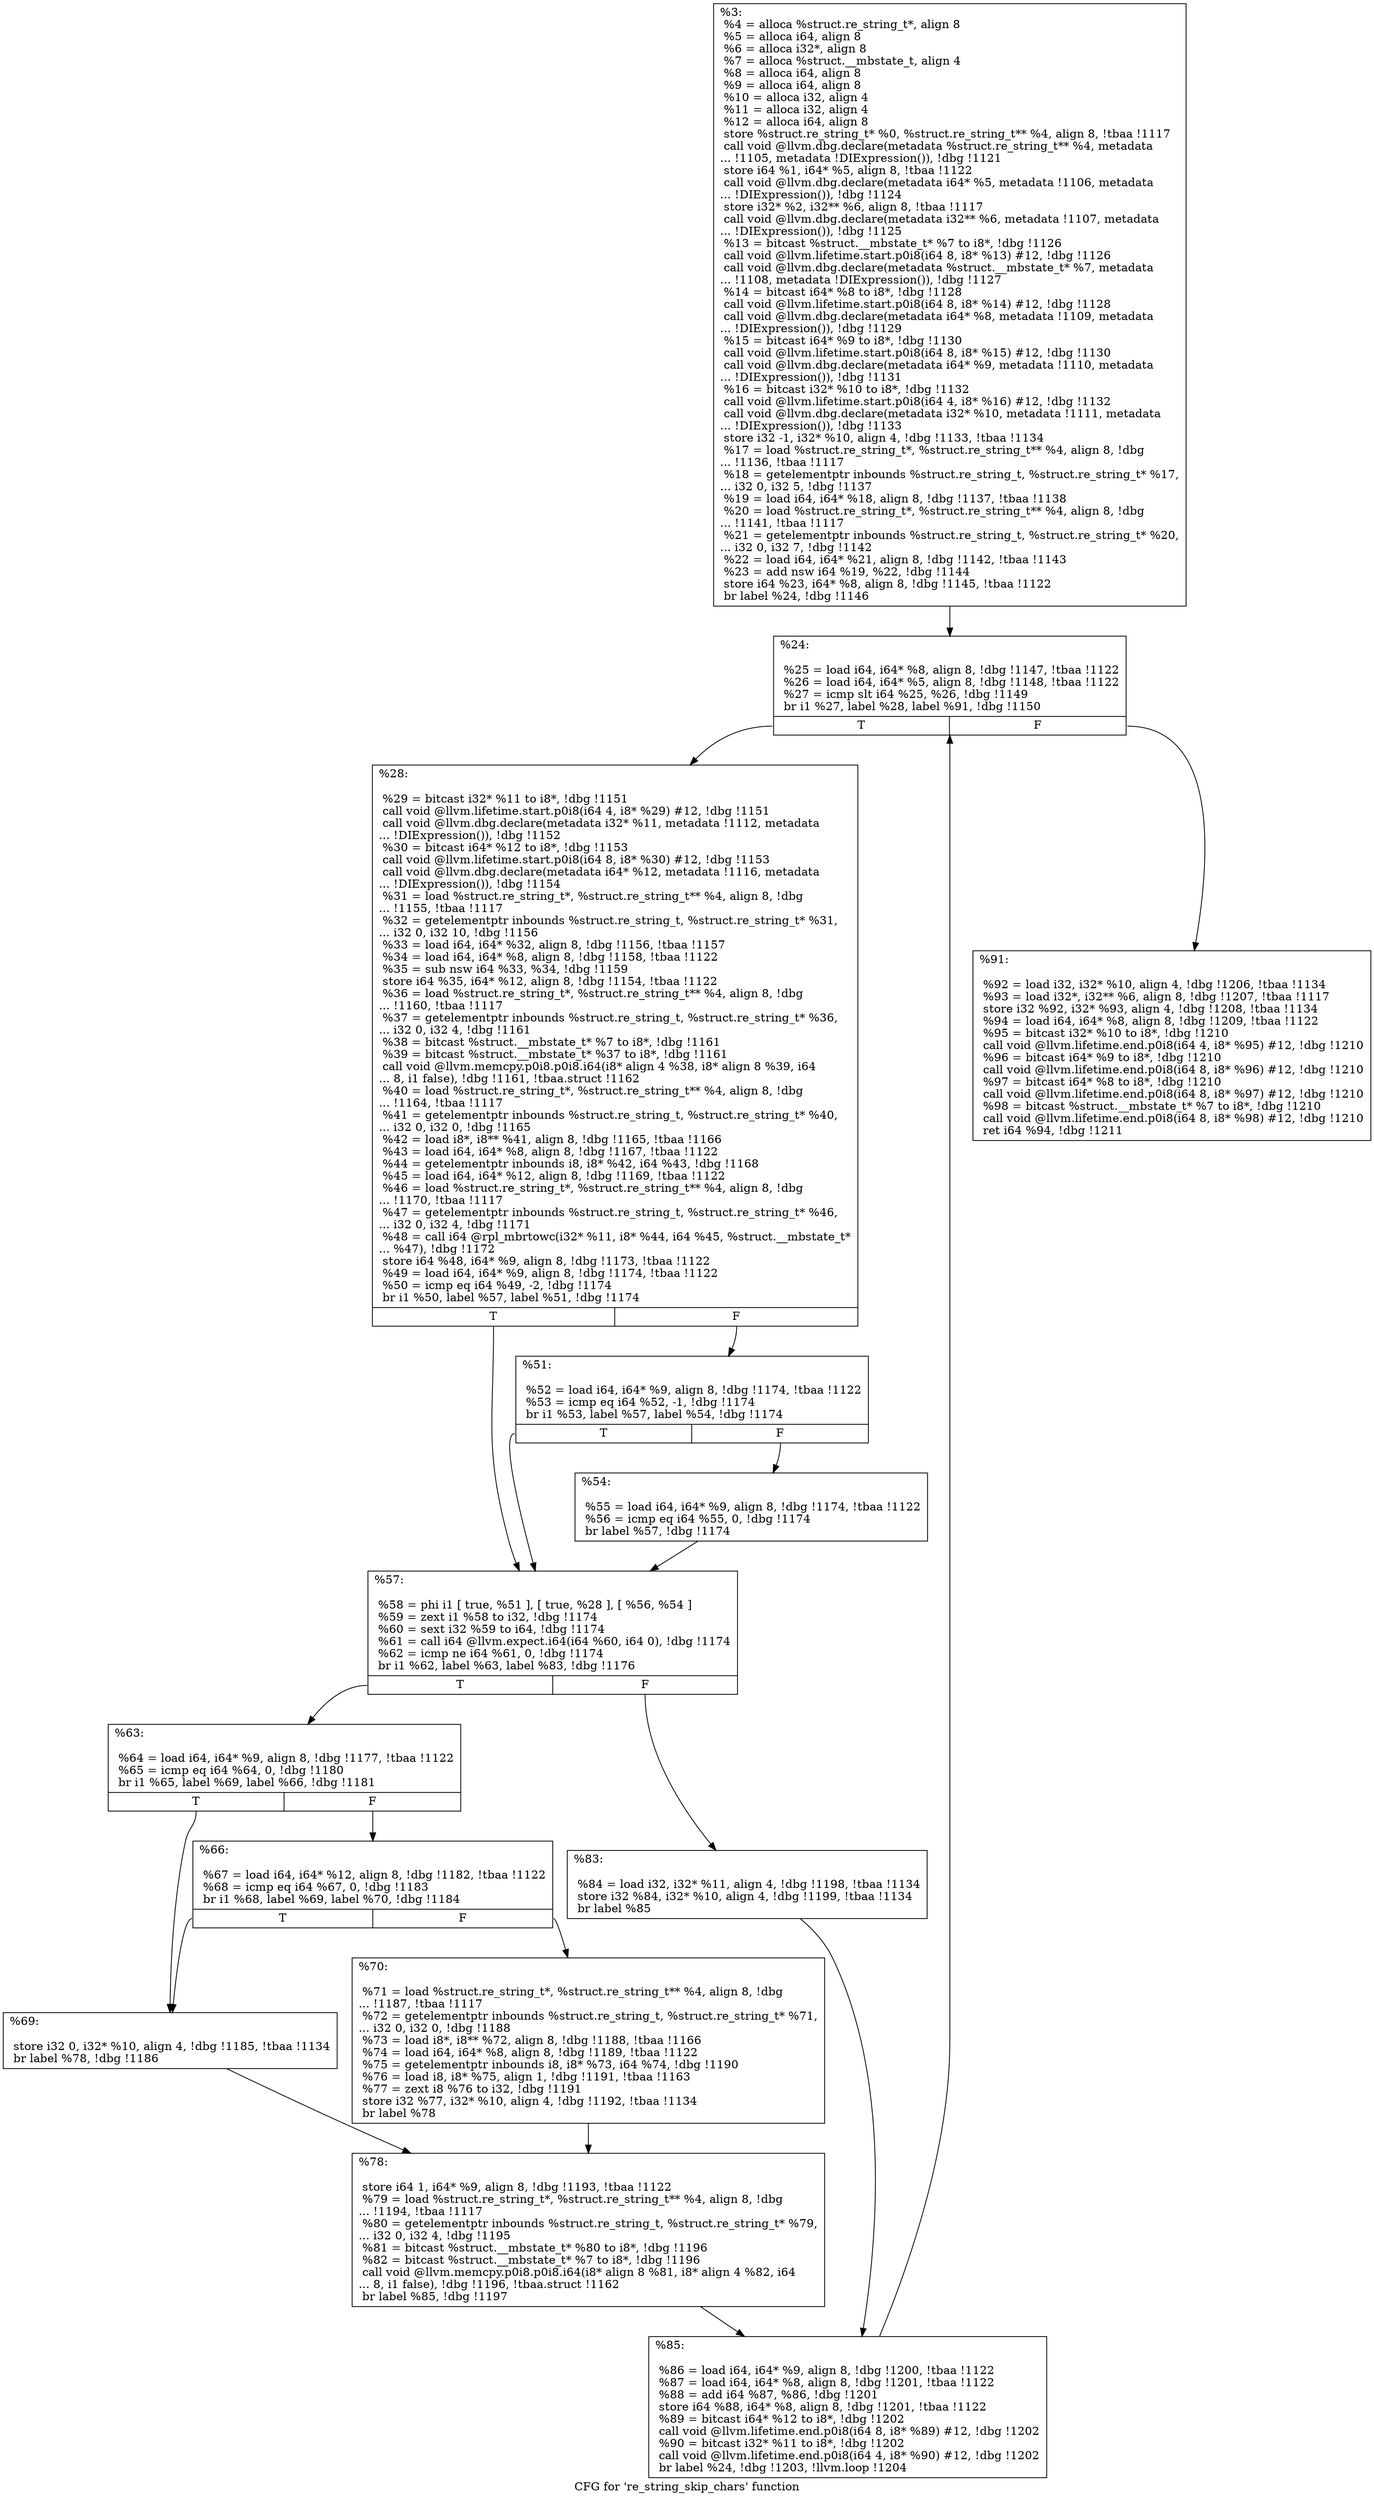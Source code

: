 digraph "CFG for 're_string_skip_chars' function" {
	label="CFG for 're_string_skip_chars' function";

	Node0x1038aa0 [shape=record,label="{%3:\l  %4 = alloca %struct.re_string_t*, align 8\l  %5 = alloca i64, align 8\l  %6 = alloca i32*, align 8\l  %7 = alloca %struct.__mbstate_t, align 4\l  %8 = alloca i64, align 8\l  %9 = alloca i64, align 8\l  %10 = alloca i32, align 4\l  %11 = alloca i32, align 4\l  %12 = alloca i64, align 8\l  store %struct.re_string_t* %0, %struct.re_string_t** %4, align 8, !tbaa !1117\l  call void @llvm.dbg.declare(metadata %struct.re_string_t** %4, metadata\l... !1105, metadata !DIExpression()), !dbg !1121\l  store i64 %1, i64* %5, align 8, !tbaa !1122\l  call void @llvm.dbg.declare(metadata i64* %5, metadata !1106, metadata\l... !DIExpression()), !dbg !1124\l  store i32* %2, i32** %6, align 8, !tbaa !1117\l  call void @llvm.dbg.declare(metadata i32** %6, metadata !1107, metadata\l... !DIExpression()), !dbg !1125\l  %13 = bitcast %struct.__mbstate_t* %7 to i8*, !dbg !1126\l  call void @llvm.lifetime.start.p0i8(i64 8, i8* %13) #12, !dbg !1126\l  call void @llvm.dbg.declare(metadata %struct.__mbstate_t* %7, metadata\l... !1108, metadata !DIExpression()), !dbg !1127\l  %14 = bitcast i64* %8 to i8*, !dbg !1128\l  call void @llvm.lifetime.start.p0i8(i64 8, i8* %14) #12, !dbg !1128\l  call void @llvm.dbg.declare(metadata i64* %8, metadata !1109, metadata\l... !DIExpression()), !dbg !1129\l  %15 = bitcast i64* %9 to i8*, !dbg !1130\l  call void @llvm.lifetime.start.p0i8(i64 8, i8* %15) #12, !dbg !1130\l  call void @llvm.dbg.declare(metadata i64* %9, metadata !1110, metadata\l... !DIExpression()), !dbg !1131\l  %16 = bitcast i32* %10 to i8*, !dbg !1132\l  call void @llvm.lifetime.start.p0i8(i64 4, i8* %16) #12, !dbg !1132\l  call void @llvm.dbg.declare(metadata i32* %10, metadata !1111, metadata\l... !DIExpression()), !dbg !1133\l  store i32 -1, i32* %10, align 4, !dbg !1133, !tbaa !1134\l  %17 = load %struct.re_string_t*, %struct.re_string_t** %4, align 8, !dbg\l... !1136, !tbaa !1117\l  %18 = getelementptr inbounds %struct.re_string_t, %struct.re_string_t* %17,\l... i32 0, i32 5, !dbg !1137\l  %19 = load i64, i64* %18, align 8, !dbg !1137, !tbaa !1138\l  %20 = load %struct.re_string_t*, %struct.re_string_t** %4, align 8, !dbg\l... !1141, !tbaa !1117\l  %21 = getelementptr inbounds %struct.re_string_t, %struct.re_string_t* %20,\l... i32 0, i32 7, !dbg !1142\l  %22 = load i64, i64* %21, align 8, !dbg !1142, !tbaa !1143\l  %23 = add nsw i64 %19, %22, !dbg !1144\l  store i64 %23, i64* %8, align 8, !dbg !1145, !tbaa !1122\l  br label %24, !dbg !1146\l}"];
	Node0x1038aa0 -> Node0x1038bf0;
	Node0x1038bf0 [shape=record,label="{%24:\l\l  %25 = load i64, i64* %8, align 8, !dbg !1147, !tbaa !1122\l  %26 = load i64, i64* %5, align 8, !dbg !1148, !tbaa !1122\l  %27 = icmp slt i64 %25, %26, !dbg !1149\l  br i1 %27, label %28, label %91, !dbg !1150\l|{<s0>T|<s1>F}}"];
	Node0x1038bf0:s0 -> Node0x1038c40;
	Node0x1038bf0:s1 -> Node0x1038fb0;
	Node0x1038c40 [shape=record,label="{%28:\l\l  %29 = bitcast i32* %11 to i8*, !dbg !1151\l  call void @llvm.lifetime.start.p0i8(i64 4, i8* %29) #12, !dbg !1151\l  call void @llvm.dbg.declare(metadata i32* %11, metadata !1112, metadata\l... !DIExpression()), !dbg !1152\l  %30 = bitcast i64* %12 to i8*, !dbg !1153\l  call void @llvm.lifetime.start.p0i8(i64 8, i8* %30) #12, !dbg !1153\l  call void @llvm.dbg.declare(metadata i64* %12, metadata !1116, metadata\l... !DIExpression()), !dbg !1154\l  %31 = load %struct.re_string_t*, %struct.re_string_t** %4, align 8, !dbg\l... !1155, !tbaa !1117\l  %32 = getelementptr inbounds %struct.re_string_t, %struct.re_string_t* %31,\l... i32 0, i32 10, !dbg !1156\l  %33 = load i64, i64* %32, align 8, !dbg !1156, !tbaa !1157\l  %34 = load i64, i64* %8, align 8, !dbg !1158, !tbaa !1122\l  %35 = sub nsw i64 %33, %34, !dbg !1159\l  store i64 %35, i64* %12, align 8, !dbg !1154, !tbaa !1122\l  %36 = load %struct.re_string_t*, %struct.re_string_t** %4, align 8, !dbg\l... !1160, !tbaa !1117\l  %37 = getelementptr inbounds %struct.re_string_t, %struct.re_string_t* %36,\l... i32 0, i32 4, !dbg !1161\l  %38 = bitcast %struct.__mbstate_t* %7 to i8*, !dbg !1161\l  %39 = bitcast %struct.__mbstate_t* %37 to i8*, !dbg !1161\l  call void @llvm.memcpy.p0i8.p0i8.i64(i8* align 4 %38, i8* align 8 %39, i64\l... 8, i1 false), !dbg !1161, !tbaa.struct !1162\l  %40 = load %struct.re_string_t*, %struct.re_string_t** %4, align 8, !dbg\l... !1164, !tbaa !1117\l  %41 = getelementptr inbounds %struct.re_string_t, %struct.re_string_t* %40,\l... i32 0, i32 0, !dbg !1165\l  %42 = load i8*, i8** %41, align 8, !dbg !1165, !tbaa !1166\l  %43 = load i64, i64* %8, align 8, !dbg !1167, !tbaa !1122\l  %44 = getelementptr inbounds i8, i8* %42, i64 %43, !dbg !1168\l  %45 = load i64, i64* %12, align 8, !dbg !1169, !tbaa !1122\l  %46 = load %struct.re_string_t*, %struct.re_string_t** %4, align 8, !dbg\l... !1170, !tbaa !1117\l  %47 = getelementptr inbounds %struct.re_string_t, %struct.re_string_t* %46,\l... i32 0, i32 4, !dbg !1171\l  %48 = call i64 @rpl_mbrtowc(i32* %11, i8* %44, i64 %45, %struct.__mbstate_t*\l... %47), !dbg !1172\l  store i64 %48, i64* %9, align 8, !dbg !1173, !tbaa !1122\l  %49 = load i64, i64* %9, align 8, !dbg !1174, !tbaa !1122\l  %50 = icmp eq i64 %49, -2, !dbg !1174\l  br i1 %50, label %57, label %51, !dbg !1174\l|{<s0>T|<s1>F}}"];
	Node0x1038c40:s0 -> Node0x1038d30;
	Node0x1038c40:s1 -> Node0x1038c90;
	Node0x1038c90 [shape=record,label="{%51:\l\l  %52 = load i64, i64* %9, align 8, !dbg !1174, !tbaa !1122\l  %53 = icmp eq i64 %52, -1, !dbg !1174\l  br i1 %53, label %57, label %54, !dbg !1174\l|{<s0>T|<s1>F}}"];
	Node0x1038c90:s0 -> Node0x1038d30;
	Node0x1038c90:s1 -> Node0x1038ce0;
	Node0x1038ce0 [shape=record,label="{%54:\l\l  %55 = load i64, i64* %9, align 8, !dbg !1174, !tbaa !1122\l  %56 = icmp eq i64 %55, 0, !dbg !1174\l  br label %57, !dbg !1174\l}"];
	Node0x1038ce0 -> Node0x1038d30;
	Node0x1038d30 [shape=record,label="{%57:\l\l  %58 = phi i1 [ true, %51 ], [ true, %28 ], [ %56, %54 ]\l  %59 = zext i1 %58 to i32, !dbg !1174\l  %60 = sext i32 %59 to i64, !dbg !1174\l  %61 = call i64 @llvm.expect.i64(i64 %60, i64 0), !dbg !1174\l  %62 = icmp ne i64 %61, 0, !dbg !1174\l  br i1 %62, label %63, label %83, !dbg !1176\l|{<s0>T|<s1>F}}"];
	Node0x1038d30:s0 -> Node0x1038d80;
	Node0x1038d30:s1 -> Node0x1038f10;
	Node0x1038d80 [shape=record,label="{%63:\l\l  %64 = load i64, i64* %9, align 8, !dbg !1177, !tbaa !1122\l  %65 = icmp eq i64 %64, 0, !dbg !1180\l  br i1 %65, label %69, label %66, !dbg !1181\l|{<s0>T|<s1>F}}"];
	Node0x1038d80:s0 -> Node0x1038e20;
	Node0x1038d80:s1 -> Node0x1038dd0;
	Node0x1038dd0 [shape=record,label="{%66:\l\l  %67 = load i64, i64* %12, align 8, !dbg !1182, !tbaa !1122\l  %68 = icmp eq i64 %67, 0, !dbg !1183\l  br i1 %68, label %69, label %70, !dbg !1184\l|{<s0>T|<s1>F}}"];
	Node0x1038dd0:s0 -> Node0x1038e20;
	Node0x1038dd0:s1 -> Node0x1038e70;
	Node0x1038e20 [shape=record,label="{%69:\l\l  store i32 0, i32* %10, align 4, !dbg !1185, !tbaa !1134\l  br label %78, !dbg !1186\l}"];
	Node0x1038e20 -> Node0x1038ec0;
	Node0x1038e70 [shape=record,label="{%70:\l\l  %71 = load %struct.re_string_t*, %struct.re_string_t** %4, align 8, !dbg\l... !1187, !tbaa !1117\l  %72 = getelementptr inbounds %struct.re_string_t, %struct.re_string_t* %71,\l... i32 0, i32 0, !dbg !1188\l  %73 = load i8*, i8** %72, align 8, !dbg !1188, !tbaa !1166\l  %74 = load i64, i64* %8, align 8, !dbg !1189, !tbaa !1122\l  %75 = getelementptr inbounds i8, i8* %73, i64 %74, !dbg !1190\l  %76 = load i8, i8* %75, align 1, !dbg !1191, !tbaa !1163\l  %77 = zext i8 %76 to i32, !dbg !1191\l  store i32 %77, i32* %10, align 4, !dbg !1192, !tbaa !1134\l  br label %78\l}"];
	Node0x1038e70 -> Node0x1038ec0;
	Node0x1038ec0 [shape=record,label="{%78:\l\l  store i64 1, i64* %9, align 8, !dbg !1193, !tbaa !1122\l  %79 = load %struct.re_string_t*, %struct.re_string_t** %4, align 8, !dbg\l... !1194, !tbaa !1117\l  %80 = getelementptr inbounds %struct.re_string_t, %struct.re_string_t* %79,\l... i32 0, i32 4, !dbg !1195\l  %81 = bitcast %struct.__mbstate_t* %80 to i8*, !dbg !1196\l  %82 = bitcast %struct.__mbstate_t* %7 to i8*, !dbg !1196\l  call void @llvm.memcpy.p0i8.p0i8.i64(i8* align 8 %81, i8* align 4 %82, i64\l... 8, i1 false), !dbg !1196, !tbaa.struct !1162\l  br label %85, !dbg !1197\l}"];
	Node0x1038ec0 -> Node0x1038f60;
	Node0x1038f10 [shape=record,label="{%83:\l\l  %84 = load i32, i32* %11, align 4, !dbg !1198, !tbaa !1134\l  store i32 %84, i32* %10, align 4, !dbg !1199, !tbaa !1134\l  br label %85\l}"];
	Node0x1038f10 -> Node0x1038f60;
	Node0x1038f60 [shape=record,label="{%85:\l\l  %86 = load i64, i64* %9, align 8, !dbg !1200, !tbaa !1122\l  %87 = load i64, i64* %8, align 8, !dbg !1201, !tbaa !1122\l  %88 = add i64 %87, %86, !dbg !1201\l  store i64 %88, i64* %8, align 8, !dbg !1201, !tbaa !1122\l  %89 = bitcast i64* %12 to i8*, !dbg !1202\l  call void @llvm.lifetime.end.p0i8(i64 8, i8* %89) #12, !dbg !1202\l  %90 = bitcast i32* %11 to i8*, !dbg !1202\l  call void @llvm.lifetime.end.p0i8(i64 4, i8* %90) #12, !dbg !1202\l  br label %24, !dbg !1203, !llvm.loop !1204\l}"];
	Node0x1038f60 -> Node0x1038bf0;
	Node0x1038fb0 [shape=record,label="{%91:\l\l  %92 = load i32, i32* %10, align 4, !dbg !1206, !tbaa !1134\l  %93 = load i32*, i32** %6, align 8, !dbg !1207, !tbaa !1117\l  store i32 %92, i32* %93, align 4, !dbg !1208, !tbaa !1134\l  %94 = load i64, i64* %8, align 8, !dbg !1209, !tbaa !1122\l  %95 = bitcast i32* %10 to i8*, !dbg !1210\l  call void @llvm.lifetime.end.p0i8(i64 4, i8* %95) #12, !dbg !1210\l  %96 = bitcast i64* %9 to i8*, !dbg !1210\l  call void @llvm.lifetime.end.p0i8(i64 8, i8* %96) #12, !dbg !1210\l  %97 = bitcast i64* %8 to i8*, !dbg !1210\l  call void @llvm.lifetime.end.p0i8(i64 8, i8* %97) #12, !dbg !1210\l  %98 = bitcast %struct.__mbstate_t* %7 to i8*, !dbg !1210\l  call void @llvm.lifetime.end.p0i8(i64 8, i8* %98) #12, !dbg !1210\l  ret i64 %94, !dbg !1211\l}"];
}
